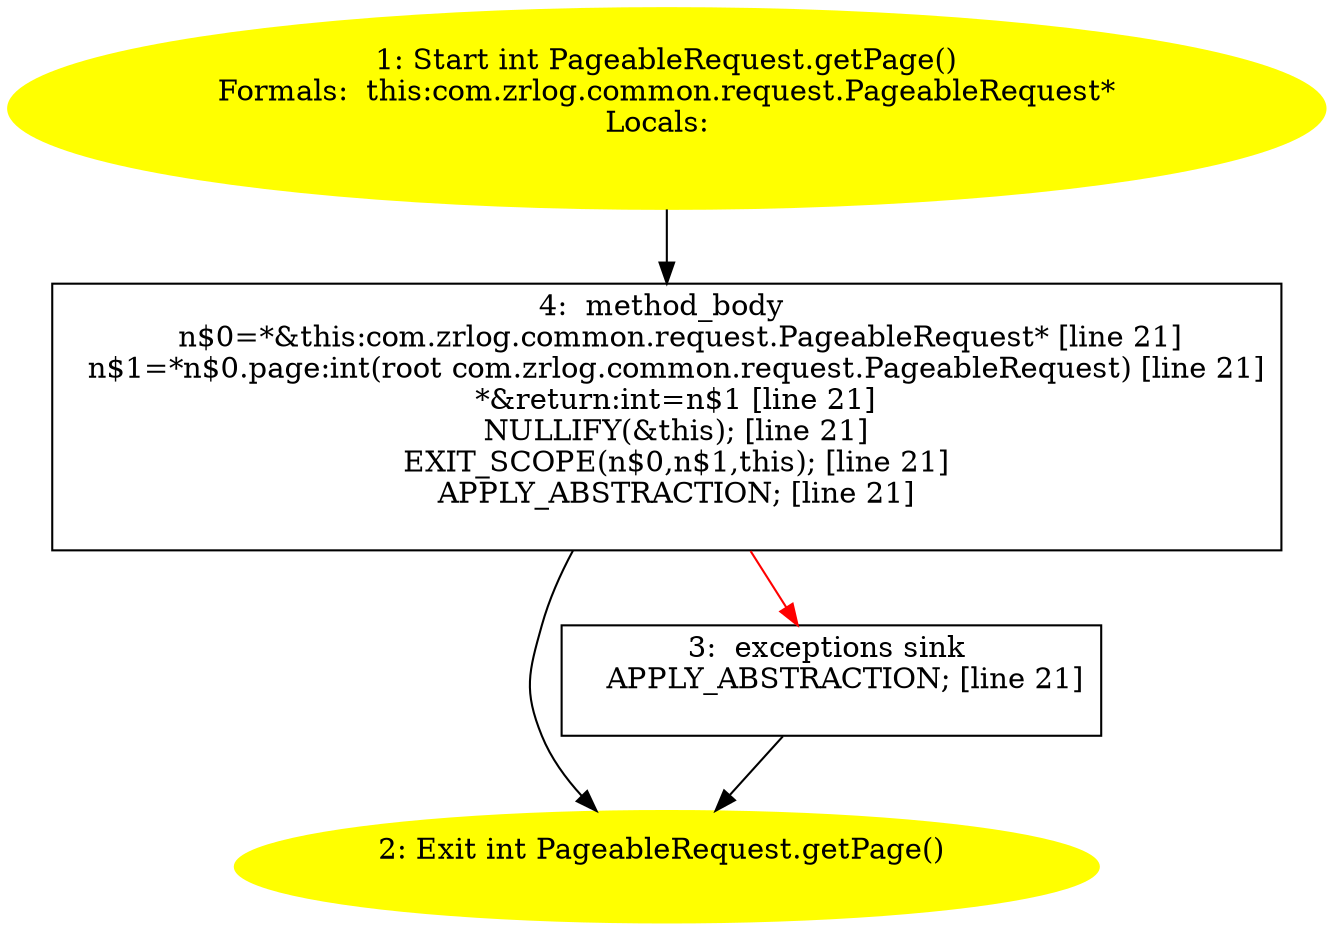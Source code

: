 /* @generated */
digraph cfg {
"com.zrlog.common.request.PageableRequest.getPage():int.58dbcbe615cdd82b0c2d1467691ea8a0_1" [label="1: Start int PageableRequest.getPage()\nFormals:  this:com.zrlog.common.request.PageableRequest*\nLocals:  \n  " color=yellow style=filled]
	

	 "com.zrlog.common.request.PageableRequest.getPage():int.58dbcbe615cdd82b0c2d1467691ea8a0_1" -> "com.zrlog.common.request.PageableRequest.getPage():int.58dbcbe615cdd82b0c2d1467691ea8a0_4" ;
"com.zrlog.common.request.PageableRequest.getPage():int.58dbcbe615cdd82b0c2d1467691ea8a0_2" [label="2: Exit int PageableRequest.getPage() \n  " color=yellow style=filled]
	

"com.zrlog.common.request.PageableRequest.getPage():int.58dbcbe615cdd82b0c2d1467691ea8a0_3" [label="3:  exceptions sink \n   APPLY_ABSTRACTION; [line 21]\n " shape="box"]
	

	 "com.zrlog.common.request.PageableRequest.getPage():int.58dbcbe615cdd82b0c2d1467691ea8a0_3" -> "com.zrlog.common.request.PageableRequest.getPage():int.58dbcbe615cdd82b0c2d1467691ea8a0_2" ;
"com.zrlog.common.request.PageableRequest.getPage():int.58dbcbe615cdd82b0c2d1467691ea8a0_4" [label="4:  method_body \n   n$0=*&this:com.zrlog.common.request.PageableRequest* [line 21]\n  n$1=*n$0.page:int(root com.zrlog.common.request.PageableRequest) [line 21]\n  *&return:int=n$1 [line 21]\n  NULLIFY(&this); [line 21]\n  EXIT_SCOPE(n$0,n$1,this); [line 21]\n  APPLY_ABSTRACTION; [line 21]\n " shape="box"]
	

	 "com.zrlog.common.request.PageableRequest.getPage():int.58dbcbe615cdd82b0c2d1467691ea8a0_4" -> "com.zrlog.common.request.PageableRequest.getPage():int.58dbcbe615cdd82b0c2d1467691ea8a0_2" ;
	 "com.zrlog.common.request.PageableRequest.getPage():int.58dbcbe615cdd82b0c2d1467691ea8a0_4" -> "com.zrlog.common.request.PageableRequest.getPage():int.58dbcbe615cdd82b0c2d1467691ea8a0_3" [color="red" ];
}
